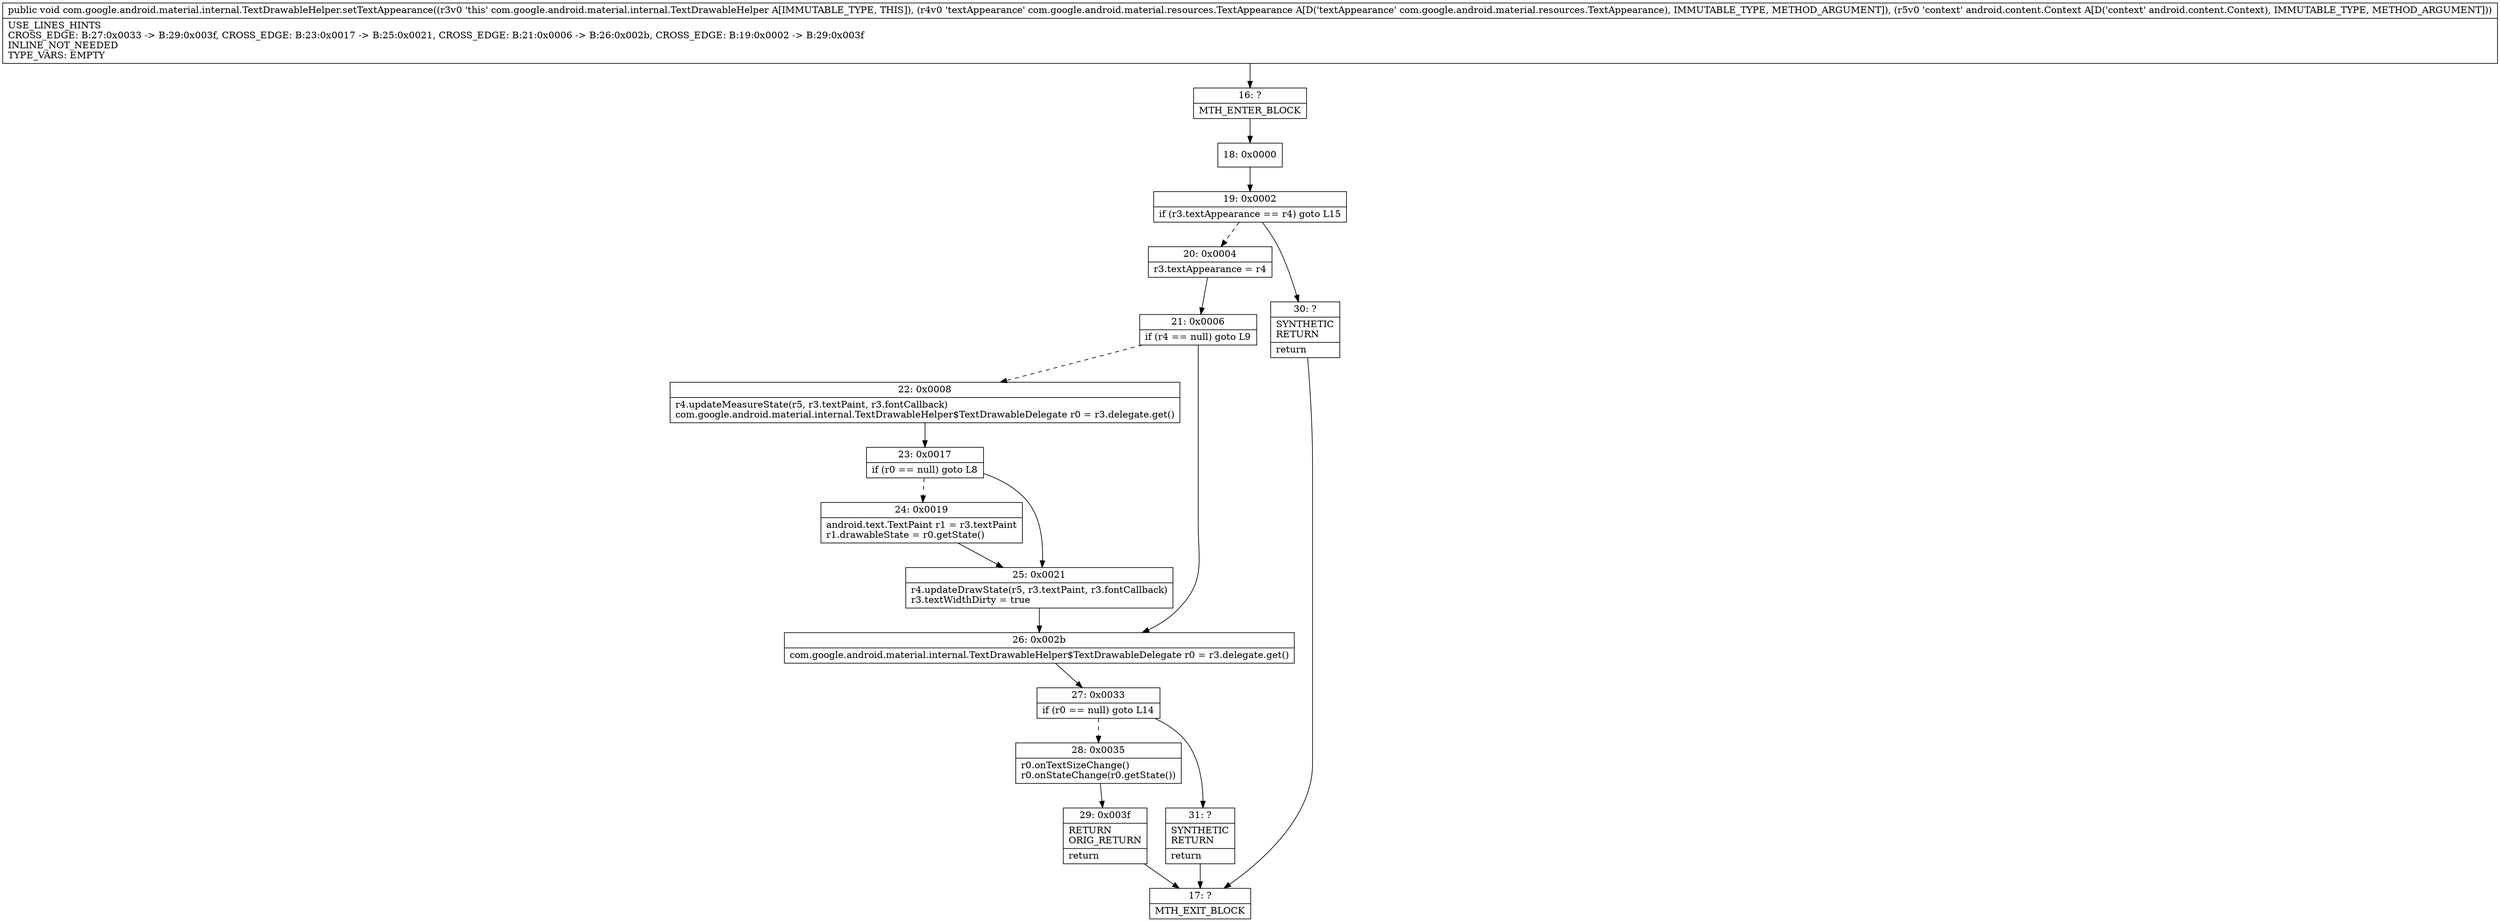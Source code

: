 digraph "CFG forcom.google.android.material.internal.TextDrawableHelper.setTextAppearance(Lcom\/google\/android\/material\/resources\/TextAppearance;Landroid\/content\/Context;)V" {
Node_16 [shape=record,label="{16\:\ ?|MTH_ENTER_BLOCK\l}"];
Node_18 [shape=record,label="{18\:\ 0x0000}"];
Node_19 [shape=record,label="{19\:\ 0x0002|if (r3.textAppearance == r4) goto L15\l}"];
Node_20 [shape=record,label="{20\:\ 0x0004|r3.textAppearance = r4\l}"];
Node_21 [shape=record,label="{21\:\ 0x0006|if (r4 == null) goto L9\l}"];
Node_22 [shape=record,label="{22\:\ 0x0008|r4.updateMeasureState(r5, r3.textPaint, r3.fontCallback)\lcom.google.android.material.internal.TextDrawableHelper$TextDrawableDelegate r0 = r3.delegate.get()\l}"];
Node_23 [shape=record,label="{23\:\ 0x0017|if (r0 == null) goto L8\l}"];
Node_24 [shape=record,label="{24\:\ 0x0019|android.text.TextPaint r1 = r3.textPaint\lr1.drawableState = r0.getState()\l}"];
Node_25 [shape=record,label="{25\:\ 0x0021|r4.updateDrawState(r5, r3.textPaint, r3.fontCallback)\lr3.textWidthDirty = true\l}"];
Node_26 [shape=record,label="{26\:\ 0x002b|com.google.android.material.internal.TextDrawableHelper$TextDrawableDelegate r0 = r3.delegate.get()\l}"];
Node_27 [shape=record,label="{27\:\ 0x0033|if (r0 == null) goto L14\l}"];
Node_28 [shape=record,label="{28\:\ 0x0035|r0.onTextSizeChange()\lr0.onStateChange(r0.getState())\l}"];
Node_29 [shape=record,label="{29\:\ 0x003f|RETURN\lORIG_RETURN\l|return\l}"];
Node_17 [shape=record,label="{17\:\ ?|MTH_EXIT_BLOCK\l}"];
Node_31 [shape=record,label="{31\:\ ?|SYNTHETIC\lRETURN\l|return\l}"];
Node_30 [shape=record,label="{30\:\ ?|SYNTHETIC\lRETURN\l|return\l}"];
MethodNode[shape=record,label="{public void com.google.android.material.internal.TextDrawableHelper.setTextAppearance((r3v0 'this' com.google.android.material.internal.TextDrawableHelper A[IMMUTABLE_TYPE, THIS]), (r4v0 'textAppearance' com.google.android.material.resources.TextAppearance A[D('textAppearance' com.google.android.material.resources.TextAppearance), IMMUTABLE_TYPE, METHOD_ARGUMENT]), (r5v0 'context' android.content.Context A[D('context' android.content.Context), IMMUTABLE_TYPE, METHOD_ARGUMENT]))  | USE_LINES_HINTS\lCROSS_EDGE: B:27:0x0033 \-\> B:29:0x003f, CROSS_EDGE: B:23:0x0017 \-\> B:25:0x0021, CROSS_EDGE: B:21:0x0006 \-\> B:26:0x002b, CROSS_EDGE: B:19:0x0002 \-\> B:29:0x003f\lINLINE_NOT_NEEDED\lTYPE_VARS: EMPTY\l}"];
MethodNode -> Node_16;Node_16 -> Node_18;
Node_18 -> Node_19;
Node_19 -> Node_20[style=dashed];
Node_19 -> Node_30;
Node_20 -> Node_21;
Node_21 -> Node_22[style=dashed];
Node_21 -> Node_26;
Node_22 -> Node_23;
Node_23 -> Node_24[style=dashed];
Node_23 -> Node_25;
Node_24 -> Node_25;
Node_25 -> Node_26;
Node_26 -> Node_27;
Node_27 -> Node_28[style=dashed];
Node_27 -> Node_31;
Node_28 -> Node_29;
Node_29 -> Node_17;
Node_31 -> Node_17;
Node_30 -> Node_17;
}

